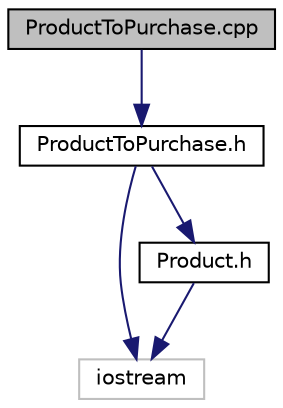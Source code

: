 digraph "ProductToPurchase.cpp"
{
  edge [fontname="Helvetica",fontsize="10",labelfontname="Helvetica",labelfontsize="10"];
  node [fontname="Helvetica",fontsize="10",shape=record];
  Node1 [label="ProductToPurchase.cpp",height=0.2,width=0.4,color="black", fillcolor="grey75", style="filled", fontcolor="black"];
  Node1 -> Node2 [color="midnightblue",fontsize="10",style="solid",fontname="Helvetica"];
  Node2 [label="ProductToPurchase.h",height=0.2,width=0.4,color="black", fillcolor="white", style="filled",URL="$ProductToPurchase_8h.html",tooltip="This file declares ProductToPurchase class. "];
  Node2 -> Node3 [color="midnightblue",fontsize="10",style="solid",fontname="Helvetica"];
  Node3 [label="iostream",height=0.2,width=0.4,color="grey75", fillcolor="white", style="filled"];
  Node2 -> Node4 [color="midnightblue",fontsize="10",style="solid",fontname="Helvetica"];
  Node4 [label="Product.h",height=0.2,width=0.4,color="black", fillcolor="white", style="filled",URL="$Product_8h_source.html"];
  Node4 -> Node3 [color="midnightblue",fontsize="10",style="solid",fontname="Helvetica"];
}
